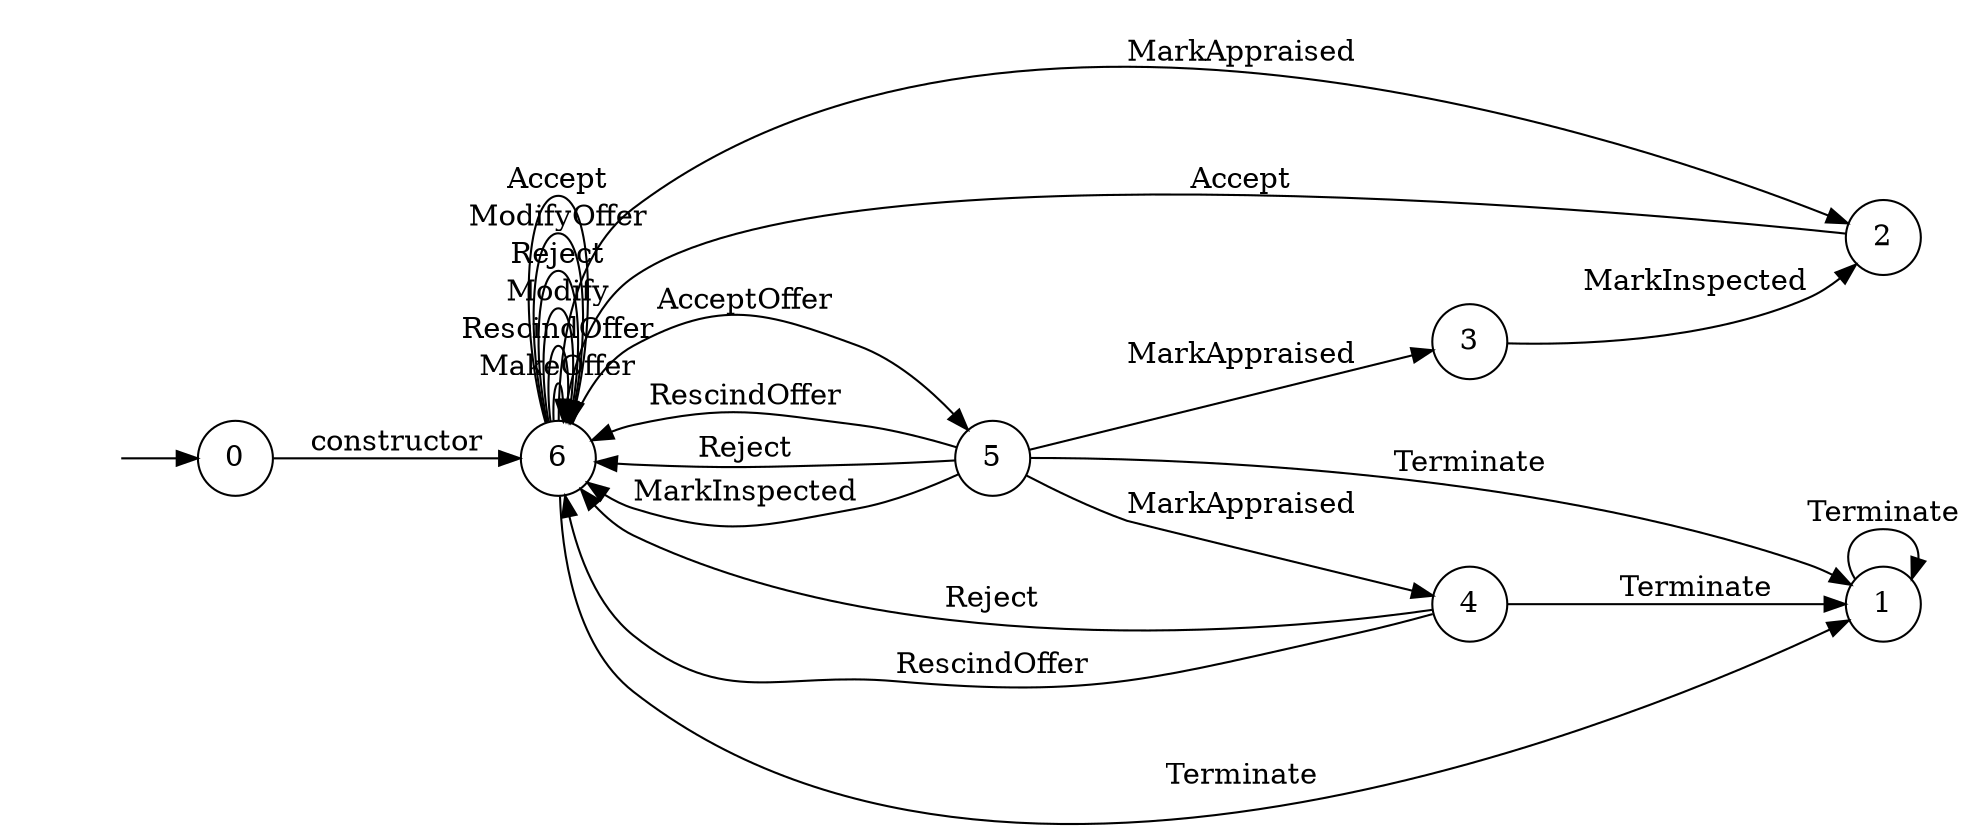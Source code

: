 digraph "Dapp-Automata-data/fuzzer/testnetdata-model-rq1/AssetTransfer/FSM-5" {
	graph [rankdir=LR]
	"" [label="" shape=plaintext]
	2 [label=2 shape=circle]
	5 [label=5 shape=circle]
	6 [label=6 shape=circle]
	4 [label=4 shape=circle]
	3 [label=3 shape=circle]
	1 [label=1 shape=circle]
	0 [label=0 shape=circle]
	"" -> 0 [label=""]
	0 -> 6 [label=constructor]
	6 -> 6 [label=MakeOffer]
	6 -> 1 [label=Terminate]
	6 -> 5 [label=AcceptOffer]
	6 -> 6 [label=RescindOffer]
	6 -> 2 [label=MarkAppraised]
	6 -> 6 [label=Modify]
	6 -> 6 [label=Reject]
	6 -> 6 [label=ModifyOffer]
	6 -> 6 [label=Accept]
	4 -> 1 [label=Terminate]
	4 -> 6 [label=RescindOffer]
	4 -> 6 [label=Reject]
	3 -> 2 [label=MarkInspected]
	2 -> 6 [label=Accept]
	5 -> 1 [label=Terminate]
	5 -> 6 [label=RescindOffer]
	5 -> 4 [label=MarkAppraised]
	5 -> 3 [label=MarkAppraised]
	5 -> 6 [label=Reject]
	5 -> 6 [label=MarkInspected]
	1 -> 1 [label=Terminate]
}
